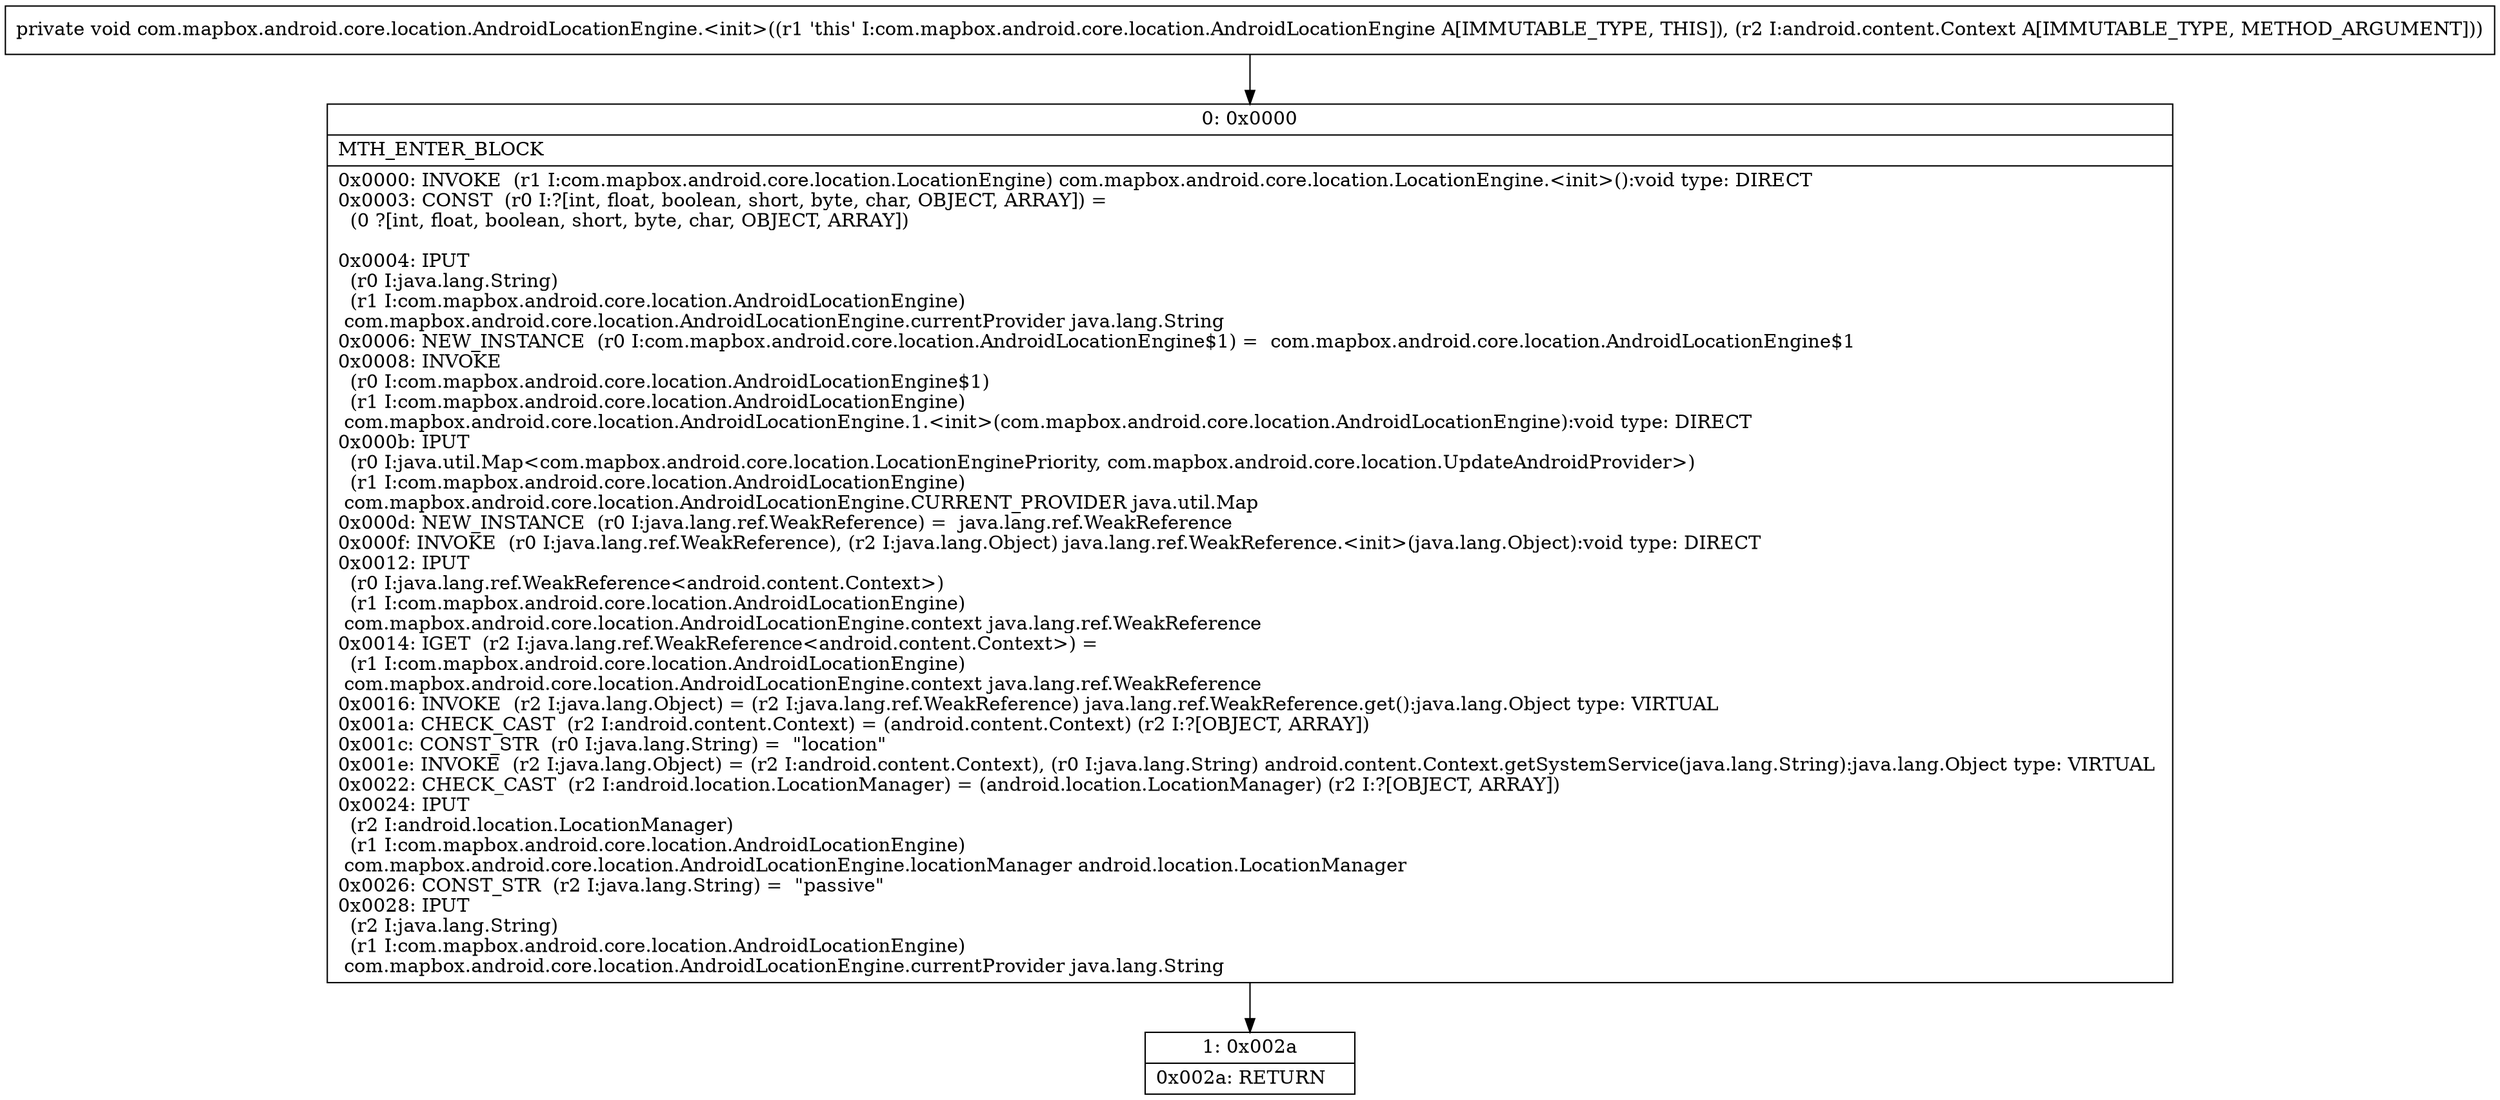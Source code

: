 digraph "CFG forcom.mapbox.android.core.location.AndroidLocationEngine.\<init\>(Landroid\/content\/Context;)V" {
Node_0 [shape=record,label="{0\:\ 0x0000|MTH_ENTER_BLOCK\l|0x0000: INVOKE  (r1 I:com.mapbox.android.core.location.LocationEngine) com.mapbox.android.core.location.LocationEngine.\<init\>():void type: DIRECT \l0x0003: CONST  (r0 I:?[int, float, boolean, short, byte, char, OBJECT, ARRAY]) = \l  (0 ?[int, float, boolean, short, byte, char, OBJECT, ARRAY])\l \l0x0004: IPUT  \l  (r0 I:java.lang.String)\l  (r1 I:com.mapbox.android.core.location.AndroidLocationEngine)\l com.mapbox.android.core.location.AndroidLocationEngine.currentProvider java.lang.String \l0x0006: NEW_INSTANCE  (r0 I:com.mapbox.android.core.location.AndroidLocationEngine$1) =  com.mapbox.android.core.location.AndroidLocationEngine$1 \l0x0008: INVOKE  \l  (r0 I:com.mapbox.android.core.location.AndroidLocationEngine$1)\l  (r1 I:com.mapbox.android.core.location.AndroidLocationEngine)\l com.mapbox.android.core.location.AndroidLocationEngine.1.\<init\>(com.mapbox.android.core.location.AndroidLocationEngine):void type: DIRECT \l0x000b: IPUT  \l  (r0 I:java.util.Map\<com.mapbox.android.core.location.LocationEnginePriority, com.mapbox.android.core.location.UpdateAndroidProvider\>)\l  (r1 I:com.mapbox.android.core.location.AndroidLocationEngine)\l com.mapbox.android.core.location.AndroidLocationEngine.CURRENT_PROVIDER java.util.Map \l0x000d: NEW_INSTANCE  (r0 I:java.lang.ref.WeakReference) =  java.lang.ref.WeakReference \l0x000f: INVOKE  (r0 I:java.lang.ref.WeakReference), (r2 I:java.lang.Object) java.lang.ref.WeakReference.\<init\>(java.lang.Object):void type: DIRECT \l0x0012: IPUT  \l  (r0 I:java.lang.ref.WeakReference\<android.content.Context\>)\l  (r1 I:com.mapbox.android.core.location.AndroidLocationEngine)\l com.mapbox.android.core.location.AndroidLocationEngine.context java.lang.ref.WeakReference \l0x0014: IGET  (r2 I:java.lang.ref.WeakReference\<android.content.Context\>) = \l  (r1 I:com.mapbox.android.core.location.AndroidLocationEngine)\l com.mapbox.android.core.location.AndroidLocationEngine.context java.lang.ref.WeakReference \l0x0016: INVOKE  (r2 I:java.lang.Object) = (r2 I:java.lang.ref.WeakReference) java.lang.ref.WeakReference.get():java.lang.Object type: VIRTUAL \l0x001a: CHECK_CAST  (r2 I:android.content.Context) = (android.content.Context) (r2 I:?[OBJECT, ARRAY]) \l0x001c: CONST_STR  (r0 I:java.lang.String) =  \"location\" \l0x001e: INVOKE  (r2 I:java.lang.Object) = (r2 I:android.content.Context), (r0 I:java.lang.String) android.content.Context.getSystemService(java.lang.String):java.lang.Object type: VIRTUAL \l0x0022: CHECK_CAST  (r2 I:android.location.LocationManager) = (android.location.LocationManager) (r2 I:?[OBJECT, ARRAY]) \l0x0024: IPUT  \l  (r2 I:android.location.LocationManager)\l  (r1 I:com.mapbox.android.core.location.AndroidLocationEngine)\l com.mapbox.android.core.location.AndroidLocationEngine.locationManager android.location.LocationManager \l0x0026: CONST_STR  (r2 I:java.lang.String) =  \"passive\" \l0x0028: IPUT  \l  (r2 I:java.lang.String)\l  (r1 I:com.mapbox.android.core.location.AndroidLocationEngine)\l com.mapbox.android.core.location.AndroidLocationEngine.currentProvider java.lang.String \l}"];
Node_1 [shape=record,label="{1\:\ 0x002a|0x002a: RETURN   \l}"];
MethodNode[shape=record,label="{private void com.mapbox.android.core.location.AndroidLocationEngine.\<init\>((r1 'this' I:com.mapbox.android.core.location.AndroidLocationEngine A[IMMUTABLE_TYPE, THIS]), (r2 I:android.content.Context A[IMMUTABLE_TYPE, METHOD_ARGUMENT])) }"];
MethodNode -> Node_0;
Node_0 -> Node_1;
}

